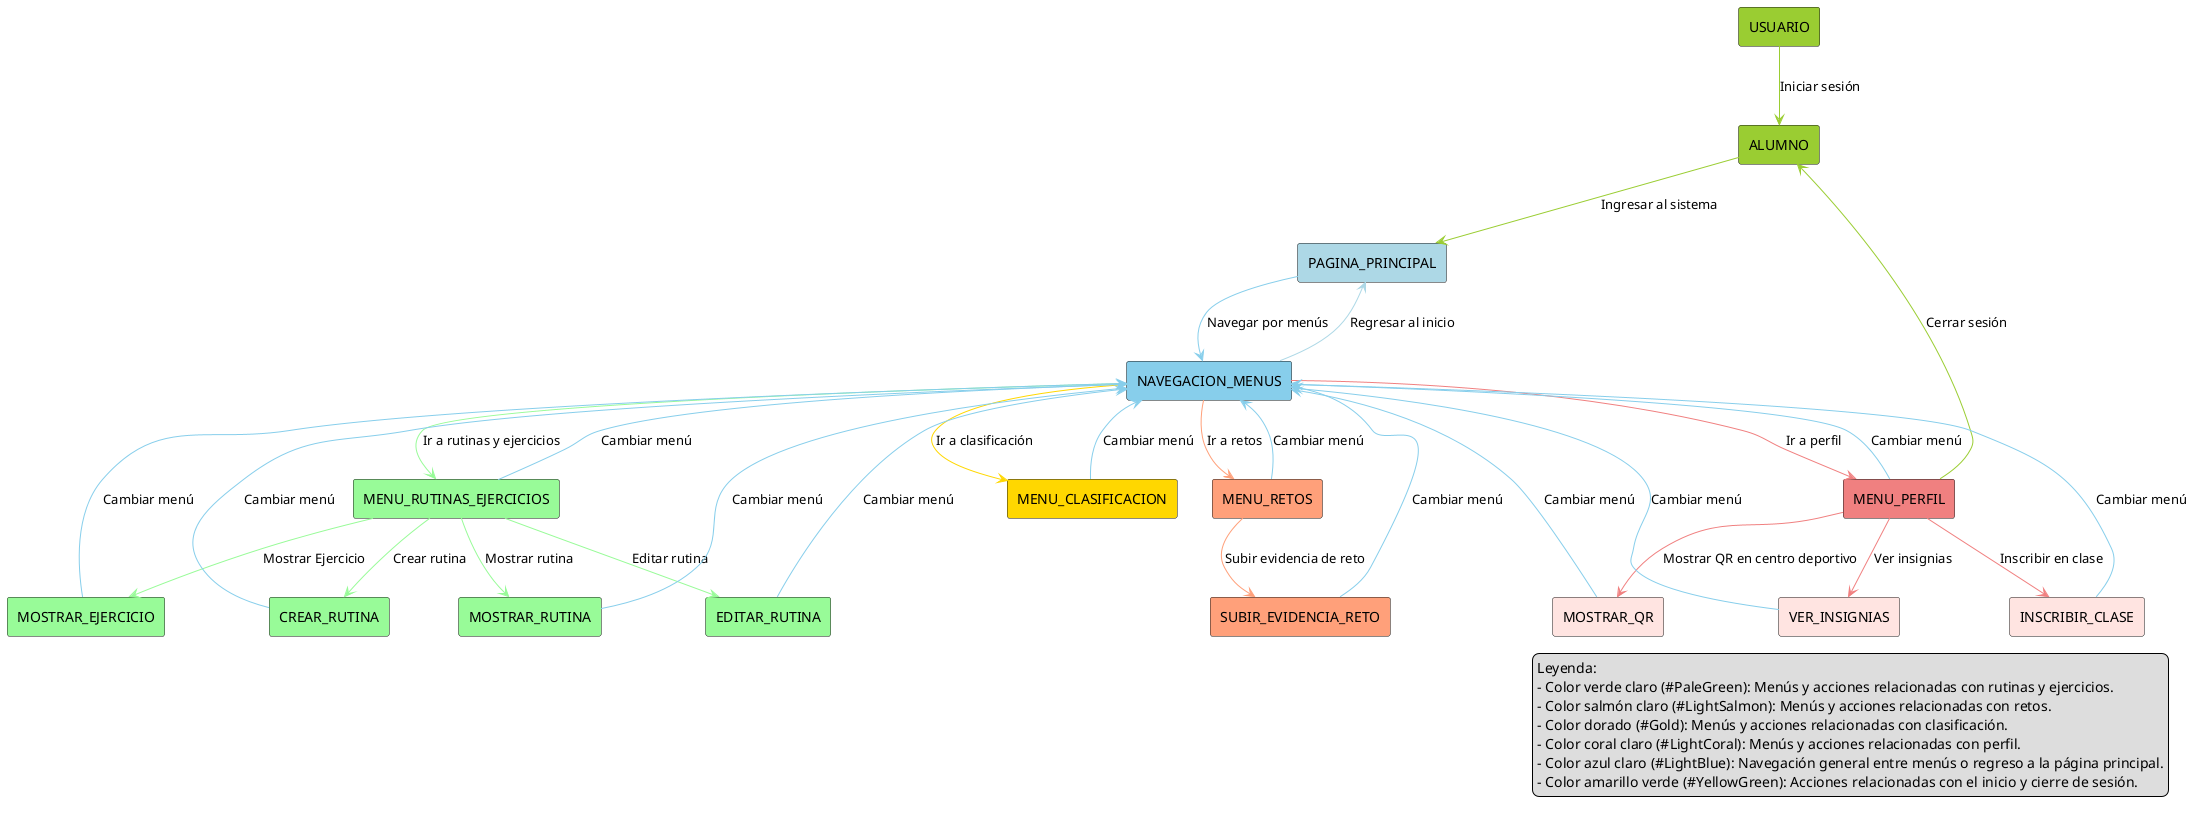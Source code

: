 @startuml AlumnosCasosDeUso
!define RECTANGLE(x, color) rectangle x #color

' === ACTORES Y ELEMENTOS PRINCIPALES ===
RECTANGLE(USUARIO, YellowGreen)
RECTANGLE(ALUMNO, YellowGreen)
RECTANGLE(PAGINA_PRINCIPAL, LightBlue)
RECTANGLE(NAVEGACION_MENUS, SkyBlue)

' === MENÚS ===
RECTANGLE(MENU_RUTINAS_EJERCICIOS, PaleGreen)
RECTANGLE(MENU_RETOS, LightSalmon)
RECTANGLE(MENU_CLASIFICACION, Gold)
RECTANGLE(MENU_PERFIL, LightCoral)

' === ACCIONES ===
RECTANGLE(VER_INSIGNIAS, MistyRose)
RECTANGLE(INSCRIBIR_CLASE, MistyRose)
RECTANGLE(MOSTRAR_QR, MistyRose)
RECTANGLE(CREAR_RUTINA, PaleGreen)
RECTANGLE(EDITAR_RUTINA, PaleGreen)
RECTANGLE(MOSTRAR_RUTINA, PaleGreen)
RECTANGLE(MOSTRAR_EJERCICIO, PaleGreen)
RECTANGLE(SUBIR_EVIDENCIA_RETO, LightSalmon)

' === RELACIONES PRINCIPALES ===
USUARIO -[#YellowGreen]-> ALUMNO: Iniciar sesión
ALUMNO -[#YellowGreen]-> PAGINA_PRINCIPAL : Ingresar al sistema
PAGINA_PRINCIPAL -[#SkyBlue]-> NAVEGACION_MENUS : Navegar por menús

' === ESTADO INTERMEDIO: NAVEGACIÓN ENTRE MENÚS ===
NAVEGACION_MENUS -[#PaleGreen]-> MENU_RUTINAS_EJERCICIOS : Ir a rutinas y ejercicios
NAVEGACION_MENUS -[#LightSalmon]-> MENU_RETOS : Ir a retos
NAVEGACION_MENUS -[#Gold]-> MENU_CLASIFICACION : Ir a clasificación
NAVEGACION_MENUS -[#LightCoral]-> MENU_PERFIL : Ir a perfil
NAVEGACION_MENUS -[#LightBlue]-> PAGINA_PRINCIPAL : Regresar al inicio

' === MENÚ RUTINAS Y EJERCICIOS ===
MENU_RUTINAS_EJERCICIOS -[#PaleGreen]-> CREAR_RUTINA : Crear rutina
MENU_RUTINAS_EJERCICIOS -[#PaleGreen]-> EDITAR_RUTINA : Editar rutina
MENU_RUTINAS_EJERCICIOS -[#PaleGreen]-> MOSTRAR_RUTINA : Mostrar rutina
MENU_RUTINAS_EJERCICIOS -[#PaleGreen]-> MOSTRAR_EJERCICIO : Mostrar Ejercicio
CREAR_RUTINA -[#SkyBlue]-> NAVEGACION_MENUS : Cambiar menú
EDITAR_RUTINA -[#SkyBlue]-> NAVEGACION_MENUS : Cambiar menú
MOSTRAR_RUTINA -[#SkyBlue]-> NAVEGACION_MENUS : Cambiar menú
MOSTRAR_EJERCICIO -[#SkyBlue]-> NAVEGACION_MENUS : Cambiar menú

' === MENÚ RETOS ===
MENU_RETOS -[#LightSalmon]-> SUBIR_EVIDENCIA_RETO : Subir evidencia de reto
SUBIR_EVIDENCIA_RETO -[#SkyBlue]-> NAVEGACION_MENUS : Cambiar menú

' === MENÚ PERFIL ===
MENU_PERFIL -[#LightCoral]-> VER_INSIGNIAS : Ver insignias
MENU_PERFIL -[#LightCoral]-> INSCRIBIR_CLASE : Inscribir en clase
MENU_PERFIL -[#LightCoral]-> MOSTRAR_QR : Mostrar QR en centro deportivo
MENU_PERFIL -[#YellowGreen]-> ALUMNO : Cerrar sesión
VER_INSIGNIAS -[#SkyBlue]-> NAVEGACION_MENUS : Cambiar menú
INSCRIBIR_CLASE -[#SkyBlue]-> NAVEGACION_MENUS : Cambiar menú
MOSTRAR_QR -[#SkyBlue]-> NAVEGACION_MENUS : Cambiar menú

' === CONEXIONES ENTRE ACCIONES Y MENÚS PRINCIPALES ===
MENU_PERFIL -[#SkyBlue]-> NAVEGACION_MENUS: Cambiar menú
MENU_CLASIFICACION -[#SkyBlue]-> NAVEGACION_MENUS: Cambiar menú
MENU_RETOS -[#SkyBlue]-> NAVEGACION_MENUS: Cambiar menú
MENU_RUTINAS_EJERCICIOS -[#SkyBlue]-> NAVEGACION_MENUS: Cambiar menú

' === LEYENDA ===
legend right
Leyenda:
- Color verde claro (#PaleGreen): Menús y acciones relacionadas con rutinas y ejercicios.
- Color salmón claro (#LightSalmon): Menús y acciones relacionadas con retos.
- Color dorado (#Gold): Menús y acciones relacionadas con clasificación.
- Color coral claro (#LightCoral): Menús y acciones relacionadas con perfil.
- Color azul claro (#LightBlue): Navegación general entre menús o regreso a la página principal.
- Color amarillo verde (#YellowGreen): Acciones relacionadas con el inicio y cierre de sesión.
end legend

@enduml
